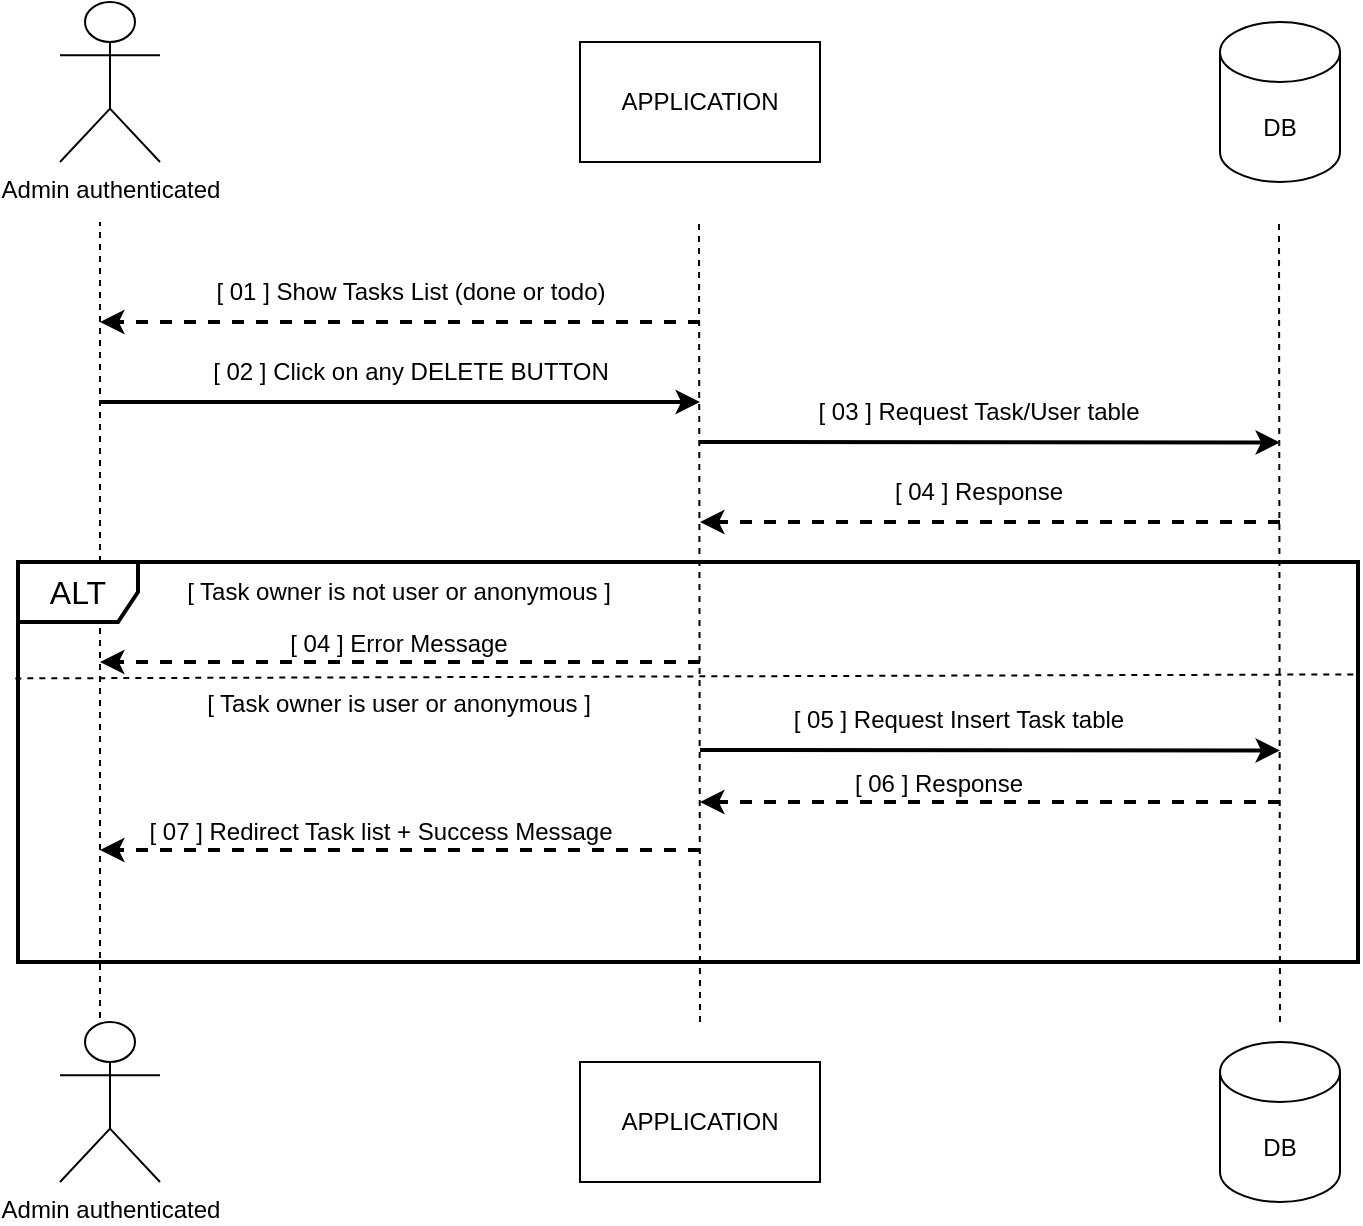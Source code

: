 <mxfile version="20.4.1" type="device"><diagram id="dEELACuF9RNGndt7hH7m" name="Page-1"><mxGraphModel dx="1422" dy="802" grid="1" gridSize="10" guides="1" tooltips="1" connect="1" arrows="1" fold="1" page="1" pageScale="1" pageWidth="827" pageHeight="1169" math="0" shadow="0"><root><mxCell id="0"/><mxCell id="1" parent="0"/><mxCell id="0jehI1DoNkhYzXVmSJ_P-1" value="Admin authenticated" style="shape=umlActor;verticalLabelPosition=bottom;verticalAlign=top;html=1;outlineConnect=0;" parent="1" vertex="1"><mxGeometry x="100" y="80" width="50" height="80" as="geometry"/></mxCell><mxCell id="0jehI1DoNkhYzXVmSJ_P-2" value="APPLICATION" style="rounded=0;whiteSpace=wrap;html=1;" parent="1" vertex="1"><mxGeometry x="360" y="100" width="120" height="60" as="geometry"/></mxCell><mxCell id="0jehI1DoNkhYzXVmSJ_P-3" value="DB" style="shape=cylinder3;whiteSpace=wrap;html=1;boundedLbl=1;backgroundOutline=1;size=15;" parent="1" vertex="1"><mxGeometry x="680" y="90" width="60" height="80" as="geometry"/></mxCell><mxCell id="0jehI1DoNkhYzXVmSJ_P-4" value="" style="endArrow=none;dashed=1;html=1;rounded=0;" parent="1" edge="1"><mxGeometry width="50" height="50" relative="1" as="geometry"><mxPoint x="120" y="600" as="sourcePoint"/><mxPoint x="120" y="190" as="targetPoint"/></mxGeometry></mxCell><mxCell id="0jehI1DoNkhYzXVmSJ_P-5" value="" style="endArrow=none;dashed=1;html=1;rounded=0;" parent="1" edge="1"><mxGeometry width="50" height="50" relative="1" as="geometry"><mxPoint x="420" y="590" as="sourcePoint"/><mxPoint x="419.5" y="190" as="targetPoint"/></mxGeometry></mxCell><mxCell id="0jehI1DoNkhYzXVmSJ_P-6" value="" style="endArrow=none;dashed=1;html=1;rounded=0;" parent="1" edge="1"><mxGeometry width="50" height="50" relative="1" as="geometry"><mxPoint x="710" y="590" as="sourcePoint"/><mxPoint x="709.5" y="190" as="targetPoint"/></mxGeometry></mxCell><mxCell id="0jehI1DoNkhYzXVmSJ_P-7" value="Admin authenticated" style="shape=umlActor;verticalLabelPosition=bottom;verticalAlign=top;html=1;outlineConnect=0;" parent="1" vertex="1"><mxGeometry x="100" y="590" width="50" height="80" as="geometry"/></mxCell><mxCell id="0jehI1DoNkhYzXVmSJ_P-8" value="APPLICATION" style="rounded=0;whiteSpace=wrap;html=1;" parent="1" vertex="1"><mxGeometry x="360" y="610" width="120" height="60" as="geometry"/></mxCell><mxCell id="0jehI1DoNkhYzXVmSJ_P-9" value="DB" style="shape=cylinder3;whiteSpace=wrap;html=1;boundedLbl=1;backgroundOutline=1;size=15;" parent="1" vertex="1"><mxGeometry x="680" y="600" width="60" height="80" as="geometry"/></mxCell><mxCell id="0jehI1DoNkhYzXVmSJ_P-10" value="" style="endArrow=classic;html=1;rounded=0;dashed=1;strokeWidth=2;" parent="1" edge="1"><mxGeometry width="50" height="50" relative="1" as="geometry"><mxPoint x="420" y="240" as="sourcePoint"/><mxPoint x="120" y="240" as="targetPoint"/></mxGeometry></mxCell><mxCell id="0jehI1DoNkhYzXVmSJ_P-11" value="[ 01 ] Show Tasks List (done or todo)" style="text;html=1;align=center;verticalAlign=middle;resizable=0;points=[];autosize=1;strokeColor=none;fillColor=none;" parent="1" vertex="1"><mxGeometry x="165" y="210" width="220" height="30" as="geometry"/></mxCell><mxCell id="0jehI1DoNkhYzXVmSJ_P-12" value="" style="endArrow=none;html=1;rounded=0;strokeWidth=2;endFill=0;startArrow=classic;startFill=1;" parent="1" edge="1"><mxGeometry width="50" height="50" relative="1" as="geometry"><mxPoint x="420" y="280" as="sourcePoint"/><mxPoint x="120" y="280" as="targetPoint"/></mxGeometry></mxCell><mxCell id="0jehI1DoNkhYzXVmSJ_P-13" value="[ 02 ] Click on any DELETE BUTTON" style="text;html=1;align=center;verticalAlign=middle;resizable=0;points=[];autosize=1;strokeColor=none;fillColor=none;" parent="1" vertex="1"><mxGeometry x="165" y="250" width="220" height="30" as="geometry"/></mxCell><mxCell id="0jehI1DoNkhYzXVmSJ_P-16" value="&lt;font style=&quot;font-size: 16px;&quot;&gt;ALT&lt;/font&gt;" style="shape=umlFrame;whiteSpace=wrap;html=1;strokeWidth=2;" parent="1" vertex="1"><mxGeometry x="79" y="360" width="670" height="200" as="geometry"/></mxCell><mxCell id="0jehI1DoNkhYzXVmSJ_P-26" value="" style="endArrow=classic;html=1;rounded=0;strokeWidth=2;endFill=1;startArrow=none;startFill=0;dashed=1;" parent="0jehI1DoNkhYzXVmSJ_P-16" edge="1"><mxGeometry width="50" height="50" relative="1" as="geometry"><mxPoint x="631" y="120.005" as="sourcePoint"/><mxPoint x="341" y="120.005" as="targetPoint"/></mxGeometry></mxCell><mxCell id="0jehI1DoNkhYzXVmSJ_P-17" value="[ Task owner is not user or anonymous ]" style="text;html=1;align=center;verticalAlign=middle;resizable=0;points=[];autosize=1;strokeColor=none;fillColor=none;" parent="0jehI1DoNkhYzXVmSJ_P-16" vertex="1"><mxGeometry x="70" width="240" height="30" as="geometry"/></mxCell><mxCell id="0jehI1DoNkhYzXVmSJ_P-30" value="" style="endArrow=classic;html=1;rounded=0;dashed=1;strokeWidth=2;" parent="0jehI1DoNkhYzXVmSJ_P-16" edge="1"><mxGeometry width="50" height="50" relative="1" as="geometry"><mxPoint x="341" y="144" as="sourcePoint"/><mxPoint x="41" y="144" as="targetPoint"/></mxGeometry></mxCell><mxCell id="0jehI1DoNkhYzXVmSJ_P-31" value="[ 07 ] Redirect Task list + Success Message" style="text;html=1;align=center;verticalAlign=middle;resizable=0;points=[];autosize=1;strokeColor=none;fillColor=none;" parent="0jehI1DoNkhYzXVmSJ_P-16" vertex="1"><mxGeometry x="51" y="120.001" width="260" height="30" as="geometry"/></mxCell><mxCell id="0jehI1DoNkhYzXVmSJ_P-23" value="[ 05 ] Request Insert Task table" style="text;html=1;align=center;verticalAlign=middle;resizable=0;points=[];autosize=1;strokeColor=none;fillColor=none;" parent="0jehI1DoNkhYzXVmSJ_P-16" vertex="1"><mxGeometry x="375" y="64.0" width="190" height="30" as="geometry"/></mxCell><mxCell id="0jehI1DoNkhYzXVmSJ_P-22" value="" style="endArrow=none;html=1;rounded=0;strokeWidth=2;endFill=0;startArrow=classic;startFill=1;" parent="0jehI1DoNkhYzXVmSJ_P-16" edge="1"><mxGeometry width="50" height="50" relative="1" as="geometry"><mxPoint x="631" y="94.26" as="sourcePoint"/><mxPoint x="341" y="93.997" as="targetPoint"/></mxGeometry></mxCell><mxCell id="0jehI1DoNkhYzXVmSJ_P-27" value="[ 06 ] Response" style="text;html=1;align=center;verticalAlign=middle;resizable=0;points=[];autosize=1;strokeColor=none;fillColor=none;" parent="0jehI1DoNkhYzXVmSJ_P-16" vertex="1"><mxGeometry x="405" y="95.997" width="110" height="30" as="geometry"/></mxCell><mxCell id="0jehI1DoNkhYzXVmSJ_P-77" value="[ Task owner is user or anonymous ]" style="text;html=1;align=center;verticalAlign=middle;resizable=0;points=[];autosize=1;strokeColor=none;fillColor=none;" parent="0jehI1DoNkhYzXVmSJ_P-16" vertex="1"><mxGeometry x="80" y="56.0" width="220" height="30" as="geometry"/></mxCell><mxCell id="0jehI1DoNkhYzXVmSJ_P-19" value="[ 04 ] Error Message" style="text;html=1;align=center;verticalAlign=middle;resizable=0;points=[];autosize=1;strokeColor=none;fillColor=none;" parent="0jehI1DoNkhYzXVmSJ_P-16" vertex="1"><mxGeometry x="125" y="26" width="130" height="30" as="geometry"/></mxCell><mxCell id="0jehI1DoNkhYzXVmSJ_P-18" value="" style="endArrow=classic;html=1;rounded=0;dashed=1;strokeWidth=2;" parent="1" edge="1"><mxGeometry width="50" height="50" relative="1" as="geometry"><mxPoint x="420" y="410" as="sourcePoint"/><mxPoint x="120" y="410" as="targetPoint"/></mxGeometry></mxCell><mxCell id="0jehI1DoNkhYzXVmSJ_P-20" value="" style="endArrow=none;dashed=1;html=1;strokeWidth=1;rounded=0;fontSize=16;exitX=-0.002;exitY=0.291;exitDx=0;exitDy=0;exitPerimeter=0;entryX=1;entryY=0.281;entryDx=0;entryDy=0;entryPerimeter=0;" parent="1" source="0jehI1DoNkhYzXVmSJ_P-16" target="0jehI1DoNkhYzXVmSJ_P-16" edge="1"><mxGeometry width="50" height="50" relative="1" as="geometry"><mxPoint x="390" y="390" as="sourcePoint"/><mxPoint x="440" y="340" as="targetPoint"/></mxGeometry></mxCell><mxCell id="c0jrcsOb-CIxDfsfriwI-1" value="" style="endArrow=none;html=1;rounded=0;strokeWidth=2;endFill=0;startArrow=classic;startFill=1;" parent="1" edge="1"><mxGeometry width="50" height="50" relative="1" as="geometry"><mxPoint x="710" y="300.26" as="sourcePoint"/><mxPoint x="420" y="299.997" as="targetPoint"/></mxGeometry></mxCell><mxCell id="c0jrcsOb-CIxDfsfriwI-2" value="" style="endArrow=classic;html=1;rounded=0;strokeWidth=2;endFill=1;startArrow=none;startFill=0;dashed=1;" parent="1" edge="1"><mxGeometry width="50" height="50" relative="1" as="geometry"><mxPoint x="710" y="340.005" as="sourcePoint"/><mxPoint x="420" y="340.005" as="targetPoint"/></mxGeometry></mxCell><mxCell id="c0jrcsOb-CIxDfsfriwI-3" value="[ 03 ] Request Task/User table" style="text;html=1;align=center;verticalAlign=middle;resizable=0;points=[];autosize=1;strokeColor=none;fillColor=none;" parent="1" vertex="1"><mxGeometry x="469" y="270.0" width="180" height="30" as="geometry"/></mxCell><mxCell id="c0jrcsOb-CIxDfsfriwI-4" value="[ 04 ] Response" style="text;html=1;align=center;verticalAlign=middle;resizable=0;points=[];autosize=1;strokeColor=none;fillColor=none;" parent="1" vertex="1"><mxGeometry x="504" y="309.997" width="110" height="30" as="geometry"/></mxCell></root></mxGraphModel></diagram></mxfile>
